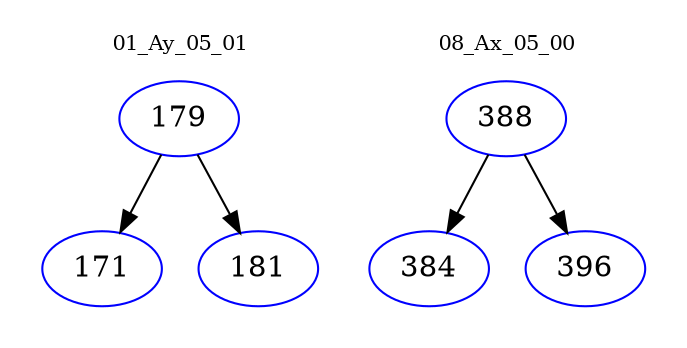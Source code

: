 digraph{
subgraph cluster_0 {
color = white
label = "01_Ay_05_01";
fontsize=10;
T0_179 [label="179", color="blue"]
T0_179 -> T0_171 [color="black"]
T0_171 [label="171", color="blue"]
T0_179 -> T0_181 [color="black"]
T0_181 [label="181", color="blue"]
}
subgraph cluster_1 {
color = white
label = "08_Ax_05_00";
fontsize=10;
T1_388 [label="388", color="blue"]
T1_388 -> T1_384 [color="black"]
T1_384 [label="384", color="blue"]
T1_388 -> T1_396 [color="black"]
T1_396 [label="396", color="blue"]
}
}
